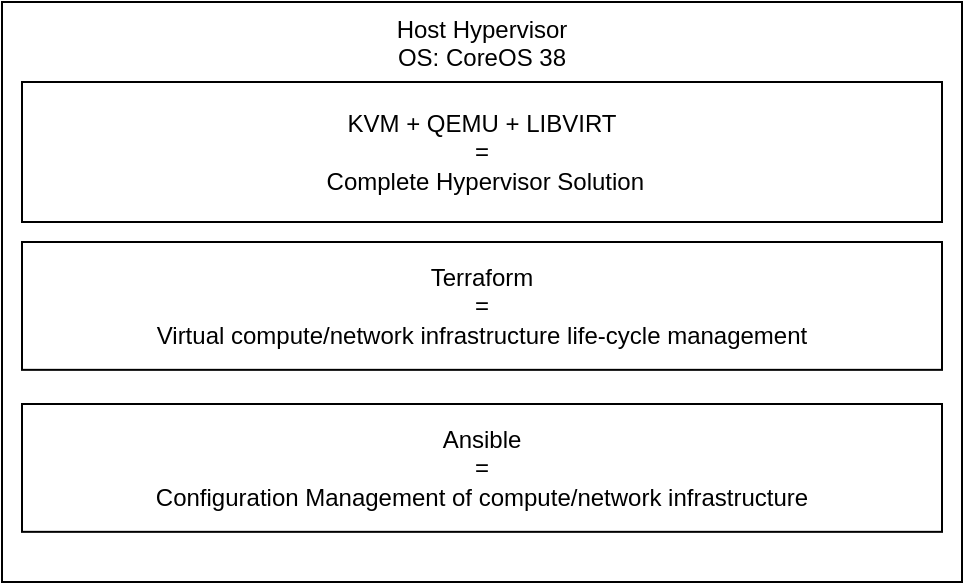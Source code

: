 <mxfile version="21.6.6" type="github">
  <diagram name="Page-1" id="9f46799a-70d6-7492-0946-bef42562c5a5">
    <mxGraphModel dx="1311" dy="612" grid="1" gridSize="10" guides="1" tooltips="1" connect="1" arrows="1" fold="1" page="1" pageScale="1" pageWidth="1100" pageHeight="850" background="none" math="0" shadow="0">
      <root>
        <mxCell id="0" />
        <mxCell id="1" parent="0" />
        <mxCell id="fTah8kRHoHt24xOx3StS-7" value="&lt;div&gt;Host Hypervisor&lt;br&gt;&lt;/div&gt;&lt;div&gt;OS: CoreOS 38&lt;br&gt;&lt;br&gt;&lt;/div&gt;" style="rounded=0;whiteSpace=wrap;html=1;container=1;gradientColor=none;labelPosition=center;verticalLabelPosition=middle;align=center;verticalAlign=top;" vertex="1" parent="1">
          <mxGeometry x="320" y="160" width="480" height="290" as="geometry">
            <mxRectangle x="320" y="160" width="480" height="40" as="alternateBounds" />
          </mxGeometry>
        </mxCell>
        <mxCell id="fTah8kRHoHt24xOx3StS-8" value="&lt;div&gt;KVM + QEMU + LIBVIRT&lt;/div&gt;&lt;div&gt;=&lt;br&gt;&lt;/div&gt;&lt;div&gt;&amp;nbsp;Complete Hypervisor Solution&lt;br&gt;&lt;/div&gt;" style="rounded=0;whiteSpace=wrap;html=1;" vertex="1" parent="fTah8kRHoHt24xOx3StS-7">
          <mxGeometry x="10" y="40" width="460" height="70" as="geometry" />
        </mxCell>
        <mxCell id="fTah8kRHoHt24xOx3StS-11" value="&lt;div&gt;Ansible&lt;/div&gt;&lt;div&gt;=&lt;/div&gt;&lt;div&gt;Configuration Management of compute/network infrastructure&lt;br&gt;&lt;/div&gt;" style="rounded=0;whiteSpace=wrap;html=1;" vertex="1" parent="fTah8kRHoHt24xOx3StS-7">
          <mxGeometry x="10" y="201" width="460" height="63.92" as="geometry" />
        </mxCell>
        <mxCell id="fTah8kRHoHt24xOx3StS-10" value="&lt;div&gt;Terraform&lt;/div&gt;&lt;div&gt;=&lt;/div&gt;&lt;div&gt;Virtual compute/network infrastructure life-cycle management&lt;br&gt;&lt;/div&gt;" style="rounded=0;whiteSpace=wrap;html=1;" vertex="1" parent="fTah8kRHoHt24xOx3StS-7">
          <mxGeometry x="10" y="120" width="460" height="63.92" as="geometry" />
        </mxCell>
      </root>
    </mxGraphModel>
  </diagram>
</mxfile>
